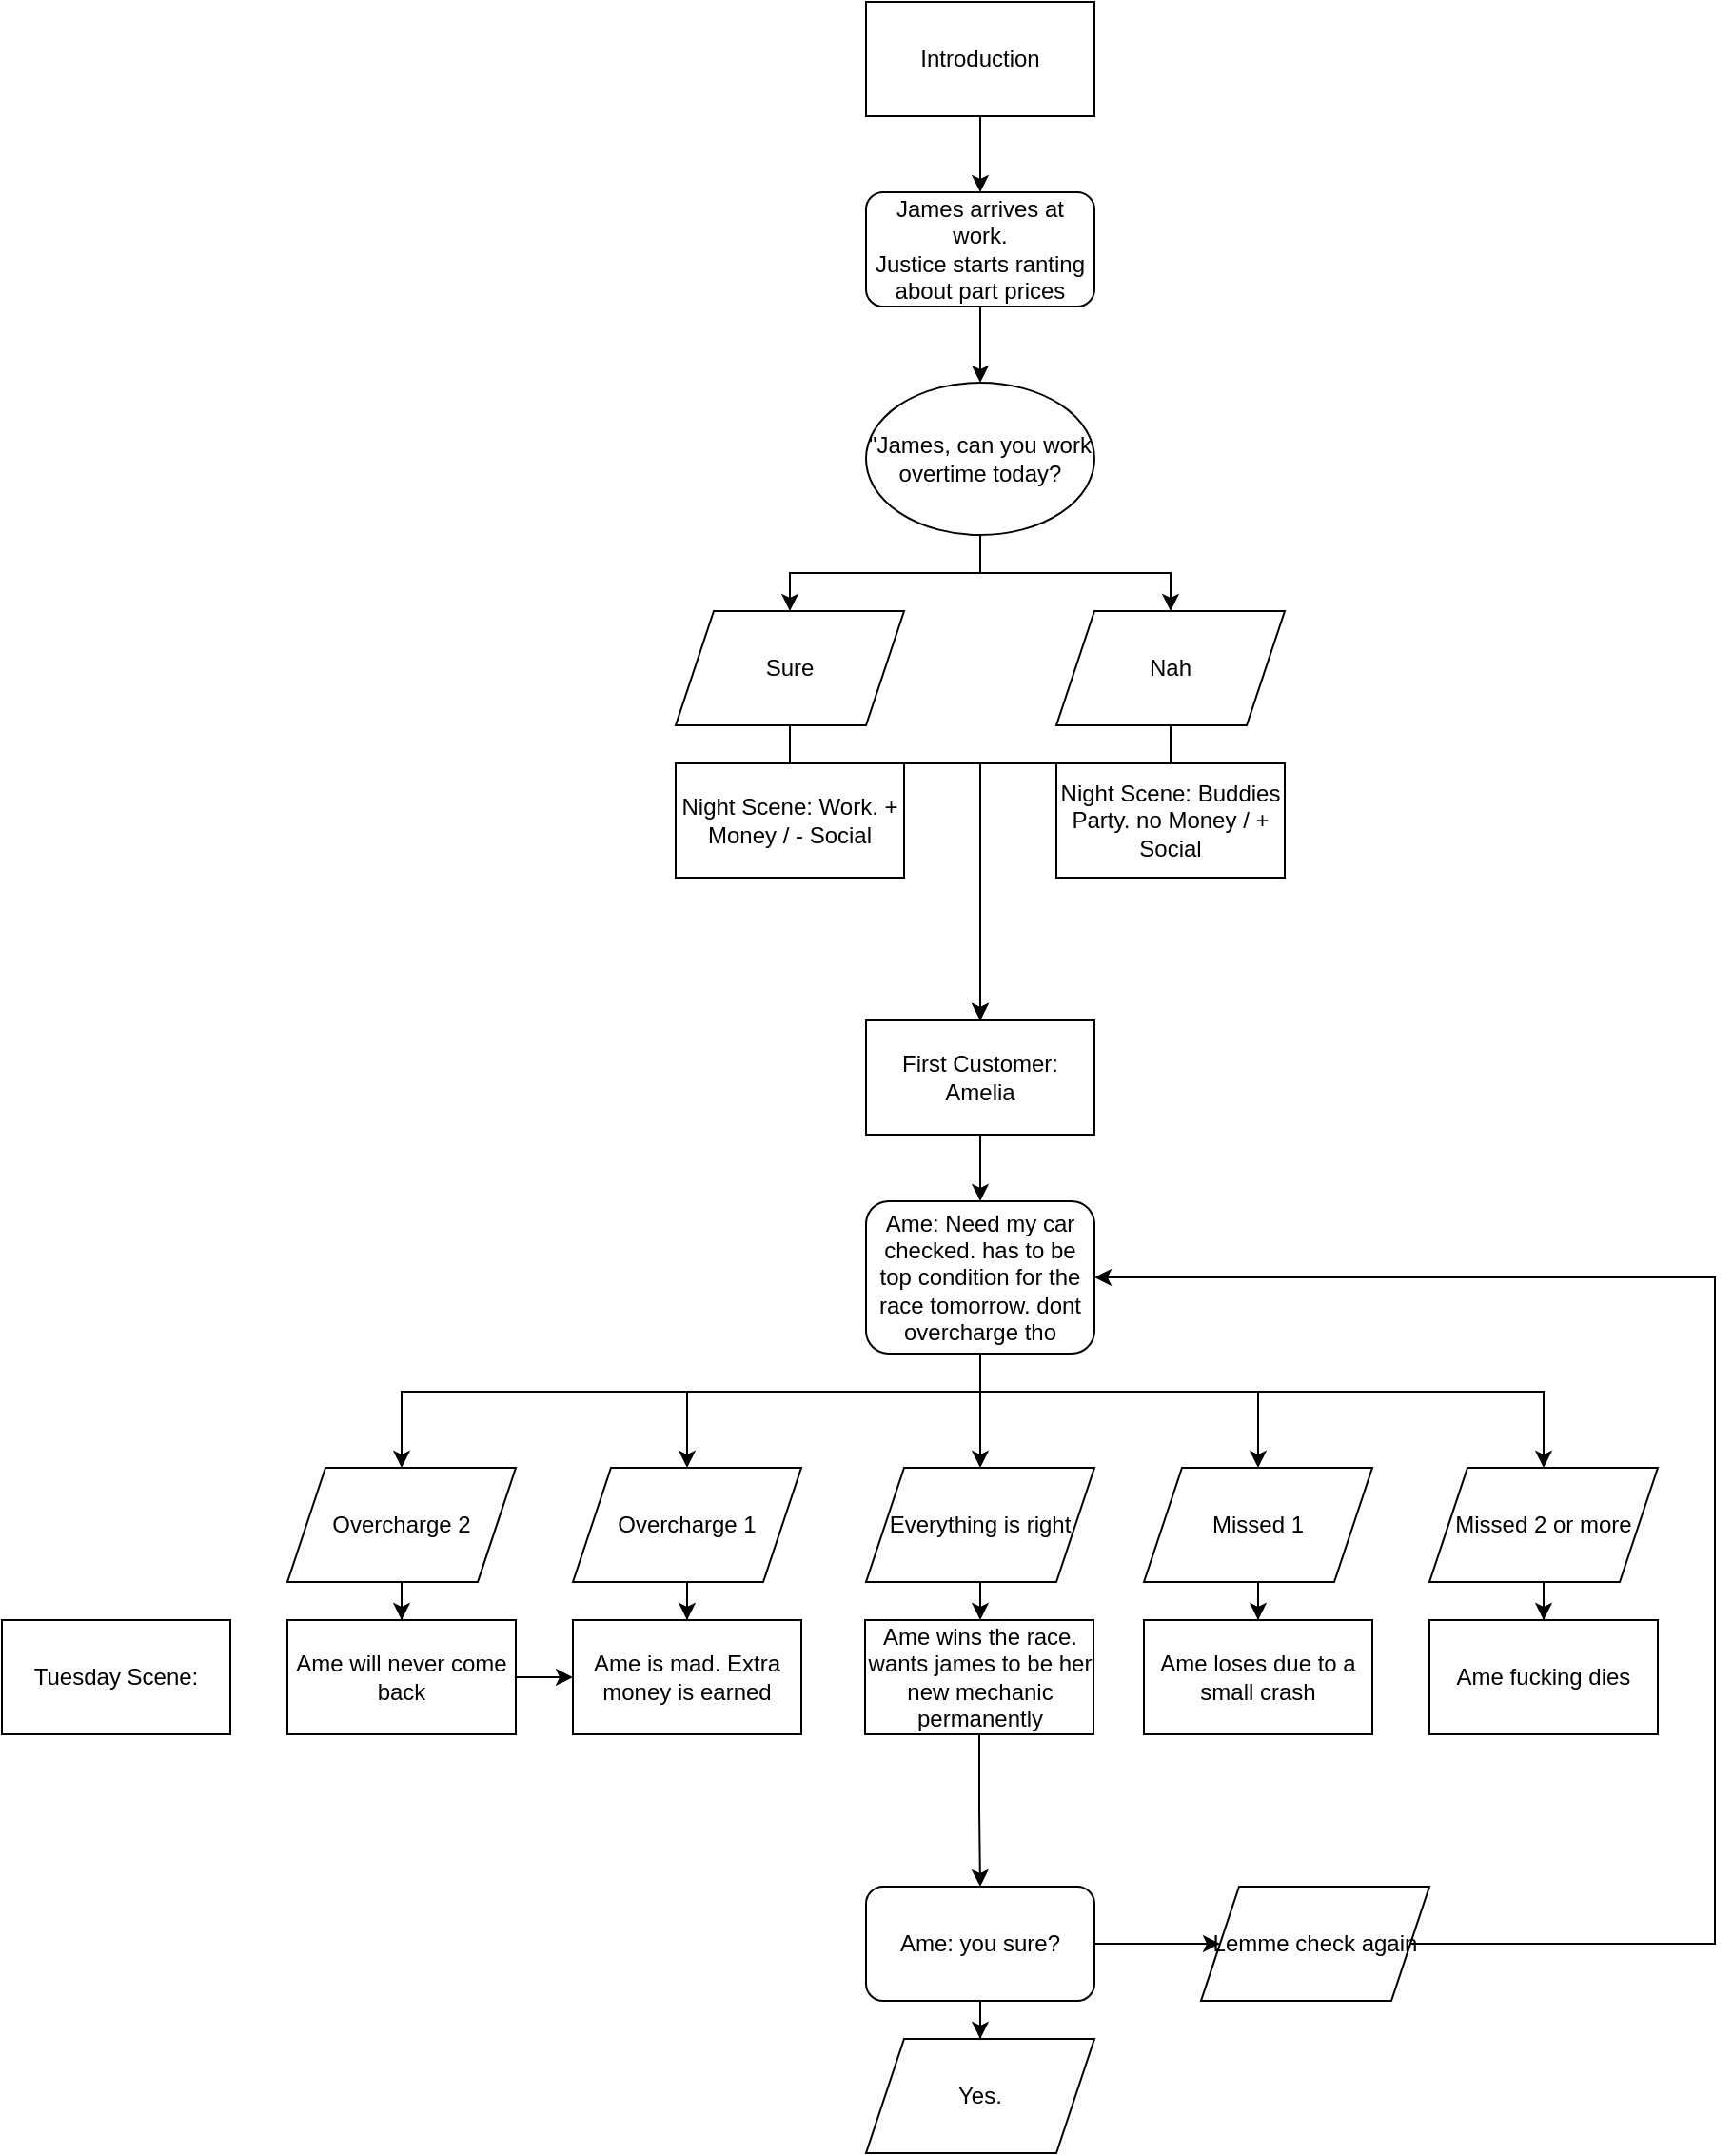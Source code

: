 <mxfile version="14.6.13" type="device"><diagram id="Z2a60k4jaZ6NUyHKb_X1" name="Day 1 Morning"><mxGraphModel dx="1162" dy="522" grid="1" gridSize="10" guides="1" tooltips="1" connect="1" arrows="1" fold="1" page="1" pageScale="1" pageWidth="827" pageHeight="1169" math="0" shadow="0"><root><mxCell id="0"/><mxCell id="1" parent="0"/><mxCell id="GUDher-rVVv_oi0u7flM-3" value="" style="edgeStyle=orthogonalEdgeStyle;rounded=0;orthogonalLoop=1;jettySize=auto;html=1;" edge="1" parent="1" source="GUDher-rVVv_oi0u7flM-1" target="GUDher-rVVv_oi0u7flM-2"><mxGeometry relative="1" as="geometry"/></mxCell><mxCell id="GUDher-rVVv_oi0u7flM-1" value="Introduction" style="rounded=0;whiteSpace=wrap;html=1;" vertex="1" parent="1"><mxGeometry x="354" y="10" width="120" height="60" as="geometry"/></mxCell><mxCell id="GUDher-rVVv_oi0u7flM-5" value="" style="edgeStyle=orthogonalEdgeStyle;rounded=0;orthogonalLoop=1;jettySize=auto;html=1;" edge="1" parent="1" source="GUDher-rVVv_oi0u7flM-2" target="GUDher-rVVv_oi0u7flM-4"><mxGeometry relative="1" as="geometry"/></mxCell><mxCell id="GUDher-rVVv_oi0u7flM-2" value="James arrives at work.&lt;br&gt;Justice starts ranting about part prices" style="rounded=1;whiteSpace=wrap;html=1;" vertex="1" parent="1"><mxGeometry x="354" y="110" width="120" height="60" as="geometry"/></mxCell><mxCell id="GUDher-rVVv_oi0u7flM-8" style="edgeStyle=orthogonalEdgeStyle;rounded=0;orthogonalLoop=1;jettySize=auto;html=1;" edge="1" parent="1" source="GUDher-rVVv_oi0u7flM-4" target="GUDher-rVVv_oi0u7flM-6"><mxGeometry relative="1" as="geometry"/></mxCell><mxCell id="GUDher-rVVv_oi0u7flM-9" style="edgeStyle=orthogonalEdgeStyle;rounded=0;orthogonalLoop=1;jettySize=auto;html=1;" edge="1" parent="1" source="GUDher-rVVv_oi0u7flM-4" target="GUDher-rVVv_oi0u7flM-7"><mxGeometry relative="1" as="geometry"/></mxCell><mxCell id="GUDher-rVVv_oi0u7flM-4" value="&quot;James, can you work overtime today?" style="ellipse;whiteSpace=wrap;html=1;" vertex="1" parent="1"><mxGeometry x="354" y="210" width="120" height="80" as="geometry"/></mxCell><mxCell id="GUDher-rVVv_oi0u7flM-12" value="" style="edgeStyle=orthogonalEdgeStyle;rounded=0;orthogonalLoop=1;jettySize=auto;html=1;entryX=0.5;entryY=0;entryDx=0;entryDy=0;" edge="1" parent="1" source="GUDher-rVVv_oi0u7flM-6" target="GUDher-rVVv_oi0u7flM-15"><mxGeometry relative="1" as="geometry"><mxPoint x="414" y="540" as="targetPoint"/><Array as="points"><mxPoint x="314" y="410"/><mxPoint x="414" y="410"/></Array></mxGeometry></mxCell><mxCell id="GUDher-rVVv_oi0u7flM-6" value="Sure" style="shape=parallelogram;perimeter=parallelogramPerimeter;whiteSpace=wrap;html=1;fixedSize=1;" vertex="1" parent="1"><mxGeometry x="254" y="330" width="120" height="60" as="geometry"/></mxCell><mxCell id="GUDher-rVVv_oi0u7flM-13" value="" style="edgeStyle=orthogonalEdgeStyle;rounded=0;orthogonalLoop=1;jettySize=auto;html=1;entryX=0.5;entryY=0;entryDx=0;entryDy=0;" edge="1" parent="1" source="GUDher-rVVv_oi0u7flM-7" target="GUDher-rVVv_oi0u7flM-15"><mxGeometry relative="1" as="geometry"><mxPoint x="414" y="540" as="targetPoint"/><Array as="points"><mxPoint x="514" y="410"/><mxPoint x="414" y="410"/></Array></mxGeometry></mxCell><mxCell id="GUDher-rVVv_oi0u7flM-7" value="Nah" style="shape=parallelogram;perimeter=parallelogramPerimeter;whiteSpace=wrap;html=1;fixedSize=1;" vertex="1" parent="1"><mxGeometry x="454" y="330" width="120" height="60" as="geometry"/></mxCell><mxCell id="GUDher-rVVv_oi0u7flM-10" value="Night Scene: Work. + Money / - Social" style="rounded=0;whiteSpace=wrap;html=1;" vertex="1" parent="1"><mxGeometry x="254" y="410" width="120" height="60" as="geometry"/></mxCell><mxCell id="GUDher-rVVv_oi0u7flM-11" value="Night Scene: Buddies Party. no Money / + Social" style="rounded=0;whiteSpace=wrap;html=1;" vertex="1" parent="1"><mxGeometry x="454" y="410" width="120" height="60" as="geometry"/></mxCell><mxCell id="GUDher-rVVv_oi0u7flM-17" value="" style="edgeStyle=orthogonalEdgeStyle;rounded=0;orthogonalLoop=1;jettySize=auto;html=1;" edge="1" parent="1" source="GUDher-rVVv_oi0u7flM-15" target="GUDher-rVVv_oi0u7flM-16"><mxGeometry relative="1" as="geometry"/></mxCell><mxCell id="GUDher-rVVv_oi0u7flM-15" value="First Customer: Amelia" style="rounded=0;whiteSpace=wrap;html=1;" vertex="1" parent="1"><mxGeometry x="354" y="545" width="120" height="60" as="geometry"/></mxCell><mxCell id="GUDher-rVVv_oi0u7flM-24" value="" style="edgeStyle=orthogonalEdgeStyle;rounded=0;orthogonalLoop=1;jettySize=auto;html=1;" edge="1" parent="1" source="GUDher-rVVv_oi0u7flM-16" target="GUDher-rVVv_oi0u7flM-19"><mxGeometry relative="1" as="geometry"/></mxCell><mxCell id="GUDher-rVVv_oi0u7flM-25" style="edgeStyle=orthogonalEdgeStyle;rounded=0;orthogonalLoop=1;jettySize=auto;html=1;" edge="1" parent="1" source="GUDher-rVVv_oi0u7flM-16" target="GUDher-rVVv_oi0u7flM-18"><mxGeometry relative="1" as="geometry"><Array as="points"><mxPoint x="414" y="740"/><mxPoint x="260" y="740"/></Array></mxGeometry></mxCell><mxCell id="GUDher-rVVv_oi0u7flM-26" style="edgeStyle=orthogonalEdgeStyle;rounded=0;orthogonalLoop=1;jettySize=auto;html=1;" edge="1" parent="1" source="GUDher-rVVv_oi0u7flM-16" target="GUDher-rVVv_oi0u7flM-20"><mxGeometry relative="1" as="geometry"><Array as="points"><mxPoint x="414" y="740"/><mxPoint x="110" y="740"/></Array></mxGeometry></mxCell><mxCell id="GUDher-rVVv_oi0u7flM-27" style="edgeStyle=orthogonalEdgeStyle;rounded=0;orthogonalLoop=1;jettySize=auto;html=1;entryX=0.5;entryY=0;entryDx=0;entryDy=0;" edge="1" parent="1" source="GUDher-rVVv_oi0u7flM-16" target="GUDher-rVVv_oi0u7flM-21"><mxGeometry relative="1" as="geometry"><Array as="points"><mxPoint x="414" y="740"/><mxPoint x="560" y="740"/></Array></mxGeometry></mxCell><mxCell id="GUDher-rVVv_oi0u7flM-28" style="edgeStyle=orthogonalEdgeStyle;rounded=0;orthogonalLoop=1;jettySize=auto;html=1;" edge="1" parent="1" source="GUDher-rVVv_oi0u7flM-16" target="GUDher-rVVv_oi0u7flM-23"><mxGeometry relative="1" as="geometry"><Array as="points"><mxPoint x="414" y="740"/><mxPoint x="710" y="740"/></Array></mxGeometry></mxCell><mxCell id="GUDher-rVVv_oi0u7flM-16" value="Ame: Need my car checked. has to be top condition for the race tomorrow. dont overcharge tho" style="rounded=1;whiteSpace=wrap;html=1;" vertex="1" parent="1"><mxGeometry x="354" y="640" width="120" height="80" as="geometry"/></mxCell><mxCell id="GUDher-rVVv_oi0u7flM-38" value="" style="edgeStyle=orthogonalEdgeStyle;rounded=0;orthogonalLoop=1;jettySize=auto;html=1;" edge="1" parent="1" source="GUDher-rVVv_oi0u7flM-18" target="GUDher-rVVv_oi0u7flM-30"><mxGeometry relative="1" as="geometry"/></mxCell><mxCell id="GUDher-rVVv_oi0u7flM-18" value="Overcharge 1" style="shape=parallelogram;perimeter=parallelogramPerimeter;whiteSpace=wrap;html=1;fixedSize=1;" vertex="1" parent="1"><mxGeometry x="200" y="780" width="120" height="60" as="geometry"/></mxCell><mxCell id="GUDher-rVVv_oi0u7flM-37" value="" style="edgeStyle=orthogonalEdgeStyle;rounded=0;orthogonalLoop=1;jettySize=auto;html=1;" edge="1" parent="1" source="GUDher-rVVv_oi0u7flM-19" target="GUDher-rVVv_oi0u7flM-32"><mxGeometry relative="1" as="geometry"/></mxCell><mxCell id="GUDher-rVVv_oi0u7flM-19" value="Everything is right" style="shape=parallelogram;perimeter=parallelogramPerimeter;whiteSpace=wrap;html=1;fixedSize=1;" vertex="1" parent="1"><mxGeometry x="354" y="780" width="120" height="60" as="geometry"/></mxCell><mxCell id="GUDher-rVVv_oi0u7flM-39" value="" style="edgeStyle=orthogonalEdgeStyle;rounded=0;orthogonalLoop=1;jettySize=auto;html=1;" edge="1" parent="1" source="GUDher-rVVv_oi0u7flM-20" target="GUDher-rVVv_oi0u7flM-31"><mxGeometry relative="1" as="geometry"/></mxCell><mxCell id="GUDher-rVVv_oi0u7flM-20" value="Overcharge 2" style="shape=parallelogram;perimeter=parallelogramPerimeter;whiteSpace=wrap;html=1;fixedSize=1;" vertex="1" parent="1"><mxGeometry x="50" y="780" width="120" height="60" as="geometry"/></mxCell><mxCell id="GUDher-rVVv_oi0u7flM-36" value="" style="edgeStyle=orthogonalEdgeStyle;rounded=0;orthogonalLoop=1;jettySize=auto;html=1;" edge="1" parent="1" source="GUDher-rVVv_oi0u7flM-21" target="GUDher-rVVv_oi0u7flM-33"><mxGeometry relative="1" as="geometry"/></mxCell><mxCell id="GUDher-rVVv_oi0u7flM-21" value="Missed 1" style="shape=parallelogram;perimeter=parallelogramPerimeter;whiteSpace=wrap;html=1;fixedSize=1;" vertex="1" parent="1"><mxGeometry x="500" y="780" width="120" height="60" as="geometry"/></mxCell><mxCell id="GUDher-rVVv_oi0u7flM-35" value="" style="edgeStyle=orthogonalEdgeStyle;rounded=0;orthogonalLoop=1;jettySize=auto;html=1;" edge="1" parent="1" source="GUDher-rVVv_oi0u7flM-23" target="GUDher-rVVv_oi0u7flM-34"><mxGeometry relative="1" as="geometry"/></mxCell><mxCell id="GUDher-rVVv_oi0u7flM-23" value="Missed 2 or more" style="shape=parallelogram;perimeter=parallelogramPerimeter;whiteSpace=wrap;html=1;fixedSize=1;" vertex="1" parent="1"><mxGeometry x="650" y="780" width="120" height="60" as="geometry"/></mxCell><mxCell id="GUDher-rVVv_oi0u7flM-30" value="Ame is mad. Extra money is earned" style="rounded=0;whiteSpace=wrap;html=1;" vertex="1" parent="1"><mxGeometry x="200" y="860" width="120" height="60" as="geometry"/></mxCell><mxCell id="GUDher-rVVv_oi0u7flM-41" value="" style="edgeStyle=orthogonalEdgeStyle;rounded=0;orthogonalLoop=1;jettySize=auto;html=1;" edge="1" parent="1" source="GUDher-rVVv_oi0u7flM-31" target="GUDher-rVVv_oi0u7flM-30"><mxGeometry relative="1" as="geometry"/></mxCell><mxCell id="GUDher-rVVv_oi0u7flM-31" value="Ame will never come back" style="rounded=0;whiteSpace=wrap;html=1;" vertex="1" parent="1"><mxGeometry x="50" y="860" width="120" height="60" as="geometry"/></mxCell><mxCell id="GUDher-rVVv_oi0u7flM-43" value="" style="edgeStyle=orthogonalEdgeStyle;rounded=0;orthogonalLoop=1;jettySize=auto;html=1;" edge="1" parent="1" source="GUDher-rVVv_oi0u7flM-32" target="GUDher-rVVv_oi0u7flM-42"><mxGeometry relative="1" as="geometry"/></mxCell><mxCell id="GUDher-rVVv_oi0u7flM-32" value="Ame wins the race. wants james to be her new mechanic permanently" style="rounded=0;whiteSpace=wrap;html=1;" vertex="1" parent="1"><mxGeometry x="353.5" y="860" width="120" height="60" as="geometry"/></mxCell><mxCell id="GUDher-rVVv_oi0u7flM-33" value="Ame loses due to a small crash" style="rounded=0;whiteSpace=wrap;html=1;" vertex="1" parent="1"><mxGeometry x="500" y="860" width="120" height="60" as="geometry"/></mxCell><mxCell id="GUDher-rVVv_oi0u7flM-34" value="Ame fucking dies" style="rounded=0;whiteSpace=wrap;html=1;" vertex="1" parent="1"><mxGeometry x="650" y="860" width="120" height="60" as="geometry"/></mxCell><mxCell id="GUDher-rVVv_oi0u7flM-45" value="" style="edgeStyle=orthogonalEdgeStyle;rounded=0;orthogonalLoop=1;jettySize=auto;html=1;" edge="1" parent="1" source="GUDher-rVVv_oi0u7flM-42" target="GUDher-rVVv_oi0u7flM-44"><mxGeometry relative="1" as="geometry"/></mxCell><mxCell id="GUDher-rVVv_oi0u7flM-47" value="" style="edgeStyle=orthogonalEdgeStyle;rounded=0;orthogonalLoop=1;jettySize=auto;html=1;" edge="1" parent="1" source="GUDher-rVVv_oi0u7flM-42" target="GUDher-rVVv_oi0u7flM-46"><mxGeometry relative="1" as="geometry"/></mxCell><mxCell id="GUDher-rVVv_oi0u7flM-42" value="Ame: you sure?" style="rounded=1;whiteSpace=wrap;html=1;" vertex="1" parent="1"><mxGeometry x="354" y="1000" width="120" height="60" as="geometry"/></mxCell><mxCell id="GUDher-rVVv_oi0u7flM-44" value="Yes." style="shape=parallelogram;perimeter=parallelogramPerimeter;whiteSpace=wrap;html=1;fixedSize=1;" vertex="1" parent="1"><mxGeometry x="354" y="1080" width="120" height="60" as="geometry"/></mxCell><mxCell id="GUDher-rVVv_oi0u7flM-48" style="edgeStyle=orthogonalEdgeStyle;rounded=0;orthogonalLoop=1;jettySize=auto;html=1;entryX=1;entryY=0.5;entryDx=0;entryDy=0;" edge="1" parent="1" source="GUDher-rVVv_oi0u7flM-46" target="GUDher-rVVv_oi0u7flM-16"><mxGeometry relative="1" as="geometry"><Array as="points"><mxPoint x="800" y="1030"/><mxPoint x="800" y="680"/></Array></mxGeometry></mxCell><mxCell id="GUDher-rVVv_oi0u7flM-46" value="Lemme check again" style="shape=parallelogram;perimeter=parallelogramPerimeter;whiteSpace=wrap;html=1;fixedSize=1;" vertex="1" parent="1"><mxGeometry x="530" y="1000" width="120" height="60" as="geometry"/></mxCell><mxCell id="GUDher-rVVv_oi0u7flM-49" value="Tuesday Scene:" style="rounded=0;whiteSpace=wrap;html=1;" vertex="1" parent="1"><mxGeometry x="-100" y="860" width="120" height="60" as="geometry"/></mxCell></root></mxGraphModel></diagram></mxfile>